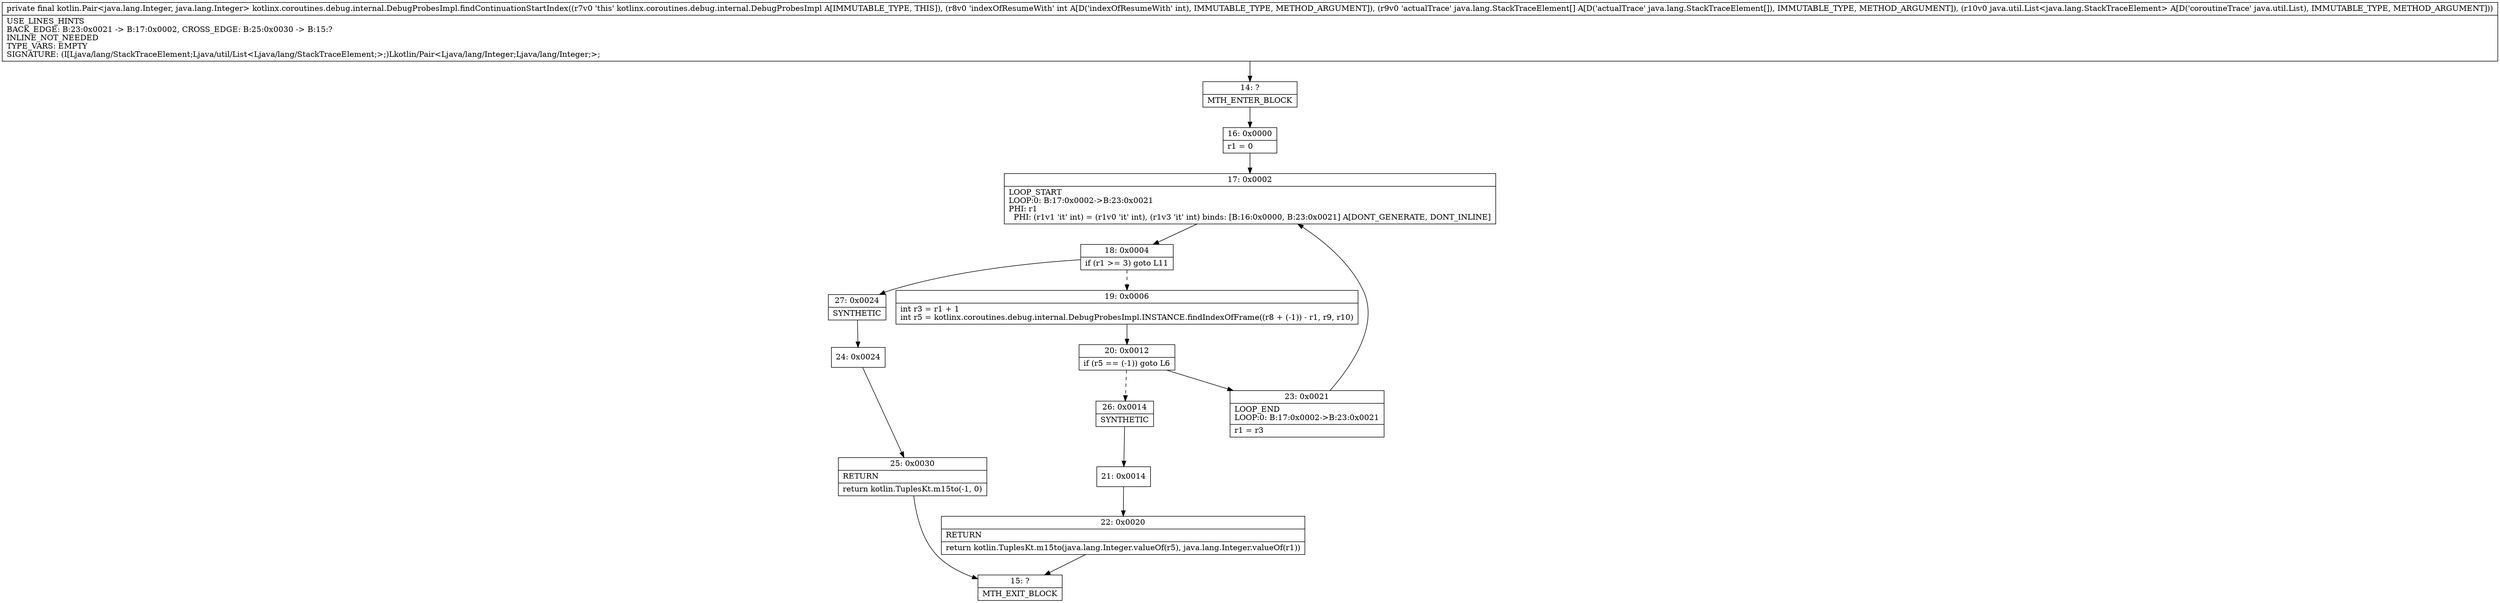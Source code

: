 digraph "CFG forkotlinx.coroutines.debug.internal.DebugProbesImpl.findContinuationStartIndex(I[Ljava\/lang\/StackTraceElement;Ljava\/util\/List;)Lkotlin\/Pair;" {
Node_14 [shape=record,label="{14\:\ ?|MTH_ENTER_BLOCK\l}"];
Node_16 [shape=record,label="{16\:\ 0x0000|r1 = 0\l}"];
Node_17 [shape=record,label="{17\:\ 0x0002|LOOP_START\lLOOP:0: B:17:0x0002\-\>B:23:0x0021\lPHI: r1 \l  PHI: (r1v1 'it' int) = (r1v0 'it' int), (r1v3 'it' int) binds: [B:16:0x0000, B:23:0x0021] A[DONT_GENERATE, DONT_INLINE]\l}"];
Node_18 [shape=record,label="{18\:\ 0x0004|if (r1 \>= 3) goto L11\l}"];
Node_19 [shape=record,label="{19\:\ 0x0006|int r3 = r1 + 1\lint r5 = kotlinx.coroutines.debug.internal.DebugProbesImpl.INSTANCE.findIndexOfFrame((r8 + (\-1)) \- r1, r9, r10)\l}"];
Node_20 [shape=record,label="{20\:\ 0x0012|if (r5 == (\-1)) goto L6\l}"];
Node_23 [shape=record,label="{23\:\ 0x0021|LOOP_END\lLOOP:0: B:17:0x0002\-\>B:23:0x0021\l|r1 = r3\l}"];
Node_26 [shape=record,label="{26\:\ 0x0014|SYNTHETIC\l}"];
Node_21 [shape=record,label="{21\:\ 0x0014}"];
Node_22 [shape=record,label="{22\:\ 0x0020|RETURN\l|return kotlin.TuplesKt.m15to(java.lang.Integer.valueOf(r5), java.lang.Integer.valueOf(r1))\l}"];
Node_15 [shape=record,label="{15\:\ ?|MTH_EXIT_BLOCK\l}"];
Node_27 [shape=record,label="{27\:\ 0x0024|SYNTHETIC\l}"];
Node_24 [shape=record,label="{24\:\ 0x0024}"];
Node_25 [shape=record,label="{25\:\ 0x0030|RETURN\l|return kotlin.TuplesKt.m15to(\-1, 0)\l}"];
MethodNode[shape=record,label="{private final kotlin.Pair\<java.lang.Integer, java.lang.Integer\> kotlinx.coroutines.debug.internal.DebugProbesImpl.findContinuationStartIndex((r7v0 'this' kotlinx.coroutines.debug.internal.DebugProbesImpl A[IMMUTABLE_TYPE, THIS]), (r8v0 'indexOfResumeWith' int A[D('indexOfResumeWith' int), IMMUTABLE_TYPE, METHOD_ARGUMENT]), (r9v0 'actualTrace' java.lang.StackTraceElement[] A[D('actualTrace' java.lang.StackTraceElement[]), IMMUTABLE_TYPE, METHOD_ARGUMENT]), (r10v0 java.util.List\<java.lang.StackTraceElement\> A[D('coroutineTrace' java.util.List), IMMUTABLE_TYPE, METHOD_ARGUMENT]))  | USE_LINES_HINTS\lBACK_EDGE: B:23:0x0021 \-\> B:17:0x0002, CROSS_EDGE: B:25:0x0030 \-\> B:15:?\lINLINE_NOT_NEEDED\lTYPE_VARS: EMPTY\lSIGNATURE: (I[Ljava\/lang\/StackTraceElement;Ljava\/util\/List\<Ljava\/lang\/StackTraceElement;\>;)Lkotlin\/Pair\<Ljava\/lang\/Integer;Ljava\/lang\/Integer;\>;\l}"];
MethodNode -> Node_14;Node_14 -> Node_16;
Node_16 -> Node_17;
Node_17 -> Node_18;
Node_18 -> Node_19[style=dashed];
Node_18 -> Node_27;
Node_19 -> Node_20;
Node_20 -> Node_23;
Node_20 -> Node_26[style=dashed];
Node_23 -> Node_17;
Node_26 -> Node_21;
Node_21 -> Node_22;
Node_22 -> Node_15;
Node_27 -> Node_24;
Node_24 -> Node_25;
Node_25 -> Node_15;
}

